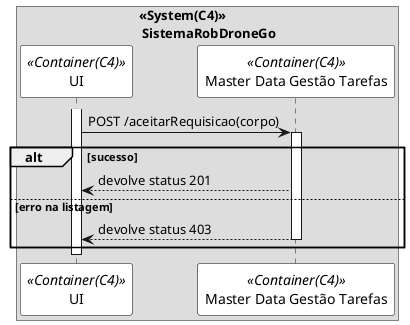 @startuml getPackagingSD

skinparam sequence {
ParticipantBorderColor black
ParticipantBackgroundColor white
}

box "<<System(C4)>>\n SistemaRobDroneGo"
participant UI as ui <<Container(C4)>>
participant "Master Data Gestão Tarefas" as mdgt <<Container(C4)>>
activate ui
ui -> mdgt: POST /aceitarRequisicao(corpo)
activate mdgt
alt sucesso
mdgt --> ui: devolve status 201
else erro na listagem
mdgt --> ui: devolve status 403
deactivate mdgt
end 
deactivate ui

end box

@enduml